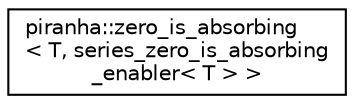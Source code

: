 digraph "Graphical Class Hierarchy"
{
  edge [fontname="Helvetica",fontsize="10",labelfontname="Helvetica",labelfontsize="10"];
  node [fontname="Helvetica",fontsize="10",shape=record];
  rankdir="LR";
  Node0 [label="piranha::zero_is_absorbing\l\< T, series_zero_is_absorbing\l_enabler\< T \> \>",height=0.2,width=0.4,color="black", fillcolor="white", style="filled",URL="$structpiranha_1_1zero__is__absorbing_3_01_t_00_01series__zero__is__absorbing__enabler_3_01_t_01_4_01_4.html",tooltip="Specialisation of piranha::zero_is_absorbing for piranha::series. "];
}
